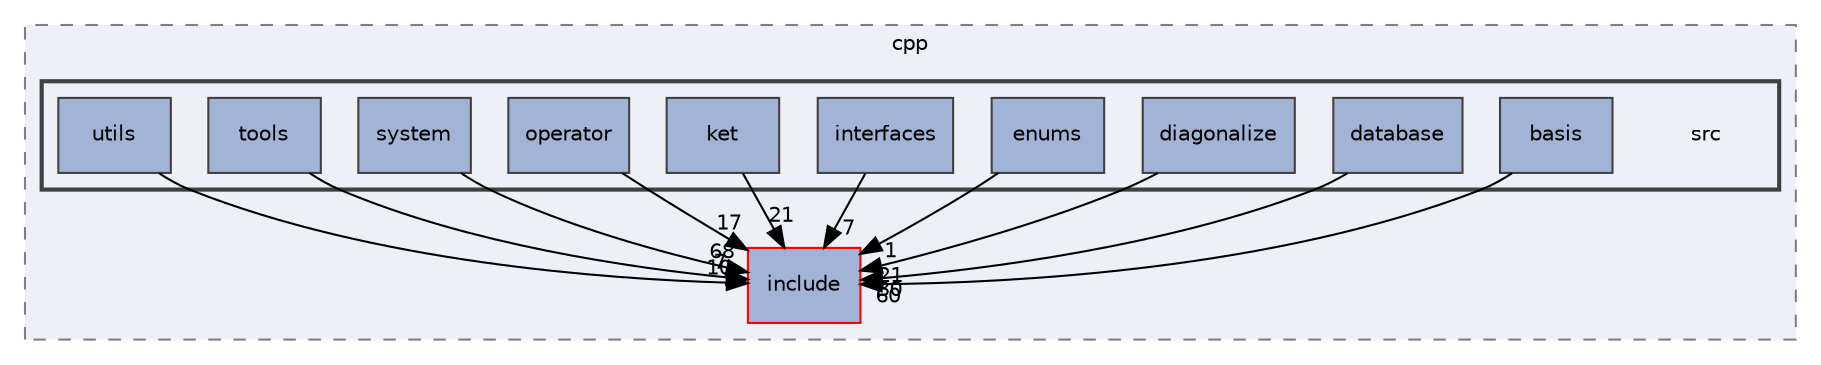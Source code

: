 digraph "/__w/pairinteraction/pairinteraction/src/cpp/src"
{
 // INTERACTIVE_SVG=YES
 // LATEX_PDF_SIZE
  bgcolor="transparent";
  edge [fontname="Helvetica",fontsize="10",labelfontname="Helvetica",labelfontsize="10"];
  node [fontname="Helvetica",fontsize="10",shape=record];
  compound=true
  subgraph clusterdir_dfdbda394c3f7a3aa55229f33a559c41 {
    graph [ bgcolor="#edf0f7", pencolor="grey50", style="filled,dashed,", label="cpp", fontname="Helvetica", fontsize="10", URL="dir_dfdbda394c3f7a3aa55229f33a559c41.html"]
  dir_e6fb451ec9c24a28c75d00abc51f4b3c [shape=box, label="include", style="filled,", fillcolor="#a2b4d6", color="red", URL="dir_e6fb451ec9c24a28c75d00abc51f4b3c.html"];
  subgraph clusterdir_d7cdddb7a4322ae7e54b11927b5877ad {
    graph [ bgcolor="#edf0f7", pencolor="grey25", style="filled,bold,", label="", fontname="Helvetica", fontsize="10", URL="dir_d7cdddb7a4322ae7e54b11927b5877ad.html"]
    dir_d7cdddb7a4322ae7e54b11927b5877ad [shape=plaintext, label="src"];
  dir_2c62ceab1e9c4a232884d46ee3a2e7bb [shape=box, label="basis", style="filled,", fillcolor="#a2b4d6", color="grey25", URL="dir_2c62ceab1e9c4a232884d46ee3a2e7bb.html"];
  dir_57650eb257e3b11303b1451b0709634d [shape=box, label="database", style="filled,", fillcolor="#a2b4d6", color="grey25", URL="dir_57650eb257e3b11303b1451b0709634d.html"];
  dir_d054bef482551bd4116be592a44f707e [shape=box, label="diagonalize", style="filled,", fillcolor="#a2b4d6", color="grey25", URL="dir_d054bef482551bd4116be592a44f707e.html"];
  dir_d6e61fda14ce0ae029e366df3050e095 [shape=box, label="enums", style="filled,", fillcolor="#a2b4d6", color="grey25", URL="dir_d6e61fda14ce0ae029e366df3050e095.html"];
  dir_efd14538e0c2764159ca129c7ab2b56f [shape=box, label="interfaces", style="filled,", fillcolor="#a2b4d6", color="grey25", URL="dir_efd14538e0c2764159ca129c7ab2b56f.html"];
  dir_cdedd138a23ab1103ef1c9925e15c233 [shape=box, label="ket", style="filled,", fillcolor="#a2b4d6", color="grey25", URL="dir_cdedd138a23ab1103ef1c9925e15c233.html"];
  dir_0bfa4fd7465ed7e1d4eb6303f75c3ed4 [shape=box, label="operator", style="filled,", fillcolor="#a2b4d6", color="grey25", URL="dir_0bfa4fd7465ed7e1d4eb6303f75c3ed4.html"];
  dir_f1921dc283c9e9d44c5c8f26331b00e8 [shape=box, label="system", style="filled,", fillcolor="#a2b4d6", color="grey25", URL="dir_f1921dc283c9e9d44c5c8f26331b00e8.html"];
  dir_6791b408cc359350fb3882c176330124 [shape=box, label="tools", style="filled,", fillcolor="#a2b4d6", color="grey25", URL="dir_6791b408cc359350fb3882c176330124.html"];
  dir_4dedda676a40579996d40f4e554b2802 [shape=box, label="utils", style="filled,", fillcolor="#a2b4d6", color="grey25", URL="dir_4dedda676a40579996d40f4e554b2802.html"];
  }
  }
  dir_2c62ceab1e9c4a232884d46ee3a2e7bb->dir_e6fb451ec9c24a28c75d00abc51f4b3c [headlabel="60", labeldistance=1.5 headhref="dir_000002_000014.html"];
  dir_57650eb257e3b11303b1451b0709634d->dir_e6fb451ec9c24a28c75d00abc51f4b3c [headlabel="30", labeldistance=1.5 headhref="dir_000007_000014.html"];
  dir_d054bef482551bd4116be592a44f707e->dir_e6fb451ec9c24a28c75d00abc51f4b3c [headlabel="21", labeldistance=1.5 headhref="dir_000010_000014.html"];
  dir_d6e61fda14ce0ae029e366df3050e095->dir_e6fb451ec9c24a28c75d00abc51f4b3c [headlabel="1", labeldistance=1.5 headhref="dir_000013_000014.html"];
  dir_efd14538e0c2764159ca129c7ab2b56f->dir_e6fb451ec9c24a28c75d00abc51f4b3c [headlabel="7", labeldistance=1.5 headhref="dir_000017_000014.html"];
  dir_cdedd138a23ab1103ef1c9925e15c233->dir_e6fb451ec9c24a28c75d00abc51f4b3c [headlabel="21", labeldistance=1.5 headhref="dir_000020_000014.html"];
  dir_0bfa4fd7465ed7e1d4eb6303f75c3ed4->dir_e6fb451ec9c24a28c75d00abc51f4b3c [headlabel="17", labeldistance=1.5 headhref="dir_000023_000014.html"];
  dir_f1921dc283c9e9d44c5c8f26331b00e8->dir_e6fb451ec9c24a28c75d00abc51f4b3c [headlabel="68", labeldistance=1.5 headhref="dir_000029_000014.html"];
  dir_6791b408cc359350fb3882c176330124->dir_e6fb451ec9c24a28c75d00abc51f4b3c [headlabel="7", labeldistance=1.5 headhref="dir_000033_000014.html"];
  dir_4dedda676a40579996d40f4e554b2802->dir_e6fb451ec9c24a28c75d00abc51f4b3c [headlabel="10", labeldistance=1.5 headhref="dir_000035_000014.html"];
}
